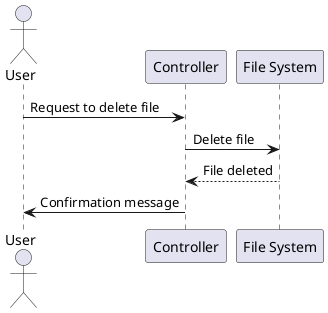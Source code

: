 @startuml delete_file_sequence_diagram
actor User

participant Controller
participant "File System" as FileSystem

User -> Controller: Request to delete file
Controller -> FileSystem: Delete file
FileSystem --> Controller: File deleted
Controller -> User: Confirmation message
@enduml
